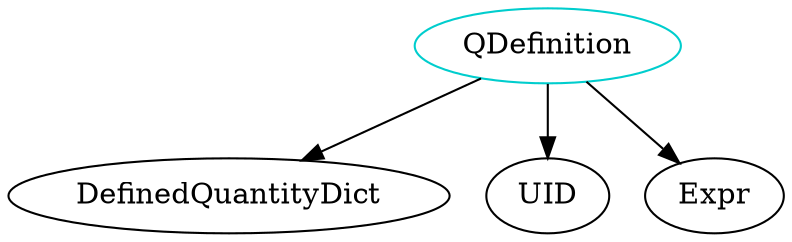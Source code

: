digraph qdefinition{
QDefinition -> DefinedQuantityDict;
QDefinition -> UID;
QDefinition -> Expr;
QDefinition	[shape=oval, color=cyan3, label="QDefinition"];
}

